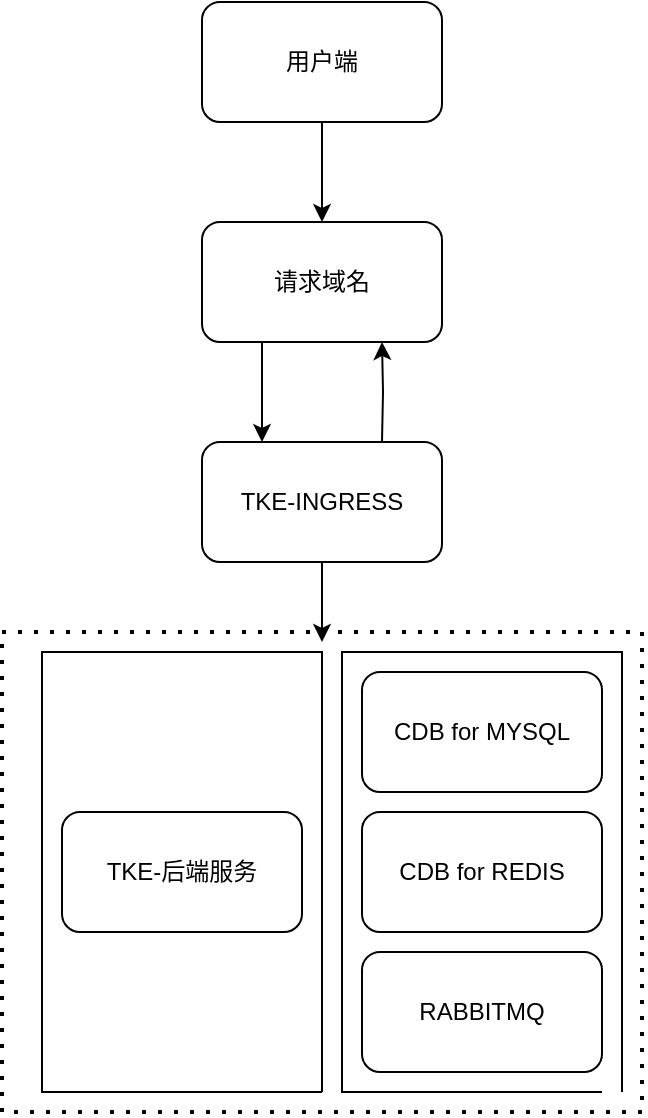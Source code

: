 <mxfile version="20.3.3" type="github">
  <diagram id="JptjXoEkWHTV2VQ5XntC" name="第 1 页">
    <mxGraphModel dx="930" dy="471" grid="1" gridSize="10" guides="1" tooltips="1" connect="1" arrows="1" fold="1" page="1" pageScale="1" pageWidth="827" pageHeight="1169" math="0" shadow="0">
      <root>
        <mxCell id="0" />
        <mxCell id="1" parent="0" />
        <mxCell id="Mqlbh3Q9kYg-rrgHjCD8-1" value="用户端" style="rounded=1;whiteSpace=wrap;html=1;" vertex="1" parent="1">
          <mxGeometry x="340" y="150" width="120" height="60" as="geometry" />
        </mxCell>
        <mxCell id="Mqlbh3Q9kYg-rrgHjCD8-8" style="edgeStyle=orthogonalEdgeStyle;rounded=0;orthogonalLoop=1;jettySize=auto;html=1;exitX=0.25;exitY=1;exitDx=0;exitDy=0;entryX=0.25;entryY=0;entryDx=0;entryDy=0;" edge="1" parent="1" source="Mqlbh3Q9kYg-rrgHjCD8-2">
          <mxGeometry relative="1" as="geometry">
            <mxPoint x="370" y="370" as="targetPoint" />
          </mxGeometry>
        </mxCell>
        <mxCell id="Mqlbh3Q9kYg-rrgHjCD8-2" value="请求域名" style="rounded=1;whiteSpace=wrap;html=1;" vertex="1" parent="1">
          <mxGeometry x="340" y="260" width="120" height="60" as="geometry" />
        </mxCell>
        <mxCell id="Mqlbh3Q9kYg-rrgHjCD8-3" value="" style="endArrow=classic;html=1;rounded=0;entryX=0.5;entryY=0;entryDx=0;entryDy=0;exitX=0.5;exitY=1;exitDx=0;exitDy=0;" edge="1" parent="1" source="Mqlbh3Q9kYg-rrgHjCD8-1" target="Mqlbh3Q9kYg-rrgHjCD8-2">
          <mxGeometry width="50" height="50" relative="1" as="geometry">
            <mxPoint x="390" y="310" as="sourcePoint" />
            <mxPoint x="440" y="260" as="targetPoint" />
          </mxGeometry>
        </mxCell>
        <mxCell id="Mqlbh3Q9kYg-rrgHjCD8-9" style="edgeStyle=orthogonalEdgeStyle;rounded=0;orthogonalLoop=1;jettySize=auto;html=1;exitX=0.75;exitY=0;exitDx=0;exitDy=0;entryX=0.75;entryY=1;entryDx=0;entryDy=0;" edge="1" parent="1" target="Mqlbh3Q9kYg-rrgHjCD8-2">
          <mxGeometry relative="1" as="geometry">
            <mxPoint x="430" y="370" as="sourcePoint" />
          </mxGeometry>
        </mxCell>
        <mxCell id="Mqlbh3Q9kYg-rrgHjCD8-15" style="edgeStyle=orthogonalEdgeStyle;rounded=0;orthogonalLoop=1;jettySize=auto;html=1;exitX=0.5;exitY=1;exitDx=0;exitDy=0;" edge="1" parent="1" source="Mqlbh3Q9kYg-rrgHjCD8-6">
          <mxGeometry relative="1" as="geometry">
            <mxPoint x="400" y="470" as="targetPoint" />
          </mxGeometry>
        </mxCell>
        <mxCell id="Mqlbh3Q9kYg-rrgHjCD8-6" value="TKE-INGRESS" style="rounded=1;whiteSpace=wrap;html=1;" vertex="1" parent="1">
          <mxGeometry x="340" y="370" width="120" height="60" as="geometry" />
        </mxCell>
        <mxCell id="Mqlbh3Q9kYg-rrgHjCD8-10" value="TKE-后端服务" style="rounded=1;whiteSpace=wrap;html=1;" vertex="1" parent="1">
          <mxGeometry x="270" y="555" width="120" height="60" as="geometry" />
        </mxCell>
        <mxCell id="Mqlbh3Q9kYg-rrgHjCD8-11" value="CDB for MYSQL" style="rounded=1;whiteSpace=wrap;html=1;" vertex="1" parent="1">
          <mxGeometry x="420" y="485" width="120" height="60" as="geometry" />
        </mxCell>
        <mxCell id="Mqlbh3Q9kYg-rrgHjCD8-12" value="CDB for REDIS" style="rounded=1;whiteSpace=wrap;html=1;" vertex="1" parent="1">
          <mxGeometry x="420" y="555" width="120" height="60" as="geometry" />
        </mxCell>
        <mxCell id="Mqlbh3Q9kYg-rrgHjCD8-13" value="RABBITMQ" style="rounded=1;whiteSpace=wrap;html=1;" vertex="1" parent="1">
          <mxGeometry x="420" y="625" width="120" height="60" as="geometry" />
        </mxCell>
        <mxCell id="Mqlbh3Q9kYg-rrgHjCD8-14" value="" style="endArrow=none;dashed=1;html=1;dashPattern=1 3;strokeWidth=2;rounded=0;" edge="1" parent="1">
          <mxGeometry width="50" height="50" relative="1" as="geometry">
            <mxPoint x="560" y="705" as="sourcePoint" />
            <mxPoint x="560" y="705" as="targetPoint" />
            <Array as="points">
              <mxPoint x="240" y="705" />
              <mxPoint x="240" y="465" />
              <mxPoint x="560" y="465" />
            </Array>
          </mxGeometry>
        </mxCell>
        <mxCell id="Mqlbh3Q9kYg-rrgHjCD8-16" value="" style="endArrow=none;html=1;rounded=0;" edge="1" parent="1">
          <mxGeometry width="50" height="50" relative="1" as="geometry">
            <mxPoint x="540" y="695" as="sourcePoint" />
            <mxPoint x="550" y="695" as="targetPoint" />
            <Array as="points">
              <mxPoint x="410" y="695" />
              <mxPoint x="410" y="475" />
              <mxPoint x="550" y="475" />
            </Array>
          </mxGeometry>
        </mxCell>
        <mxCell id="Mqlbh3Q9kYg-rrgHjCD8-17" value="" style="endArrow=none;html=1;rounded=0;" edge="1" parent="1">
          <mxGeometry width="50" height="50" relative="1" as="geometry">
            <mxPoint x="400" y="695" as="sourcePoint" />
            <mxPoint x="400" y="695" as="targetPoint" />
            <Array as="points">
              <mxPoint x="260" y="695" />
              <mxPoint x="260" y="475" />
              <mxPoint x="400" y="475" />
            </Array>
          </mxGeometry>
        </mxCell>
      </root>
    </mxGraphModel>
  </diagram>
</mxfile>
